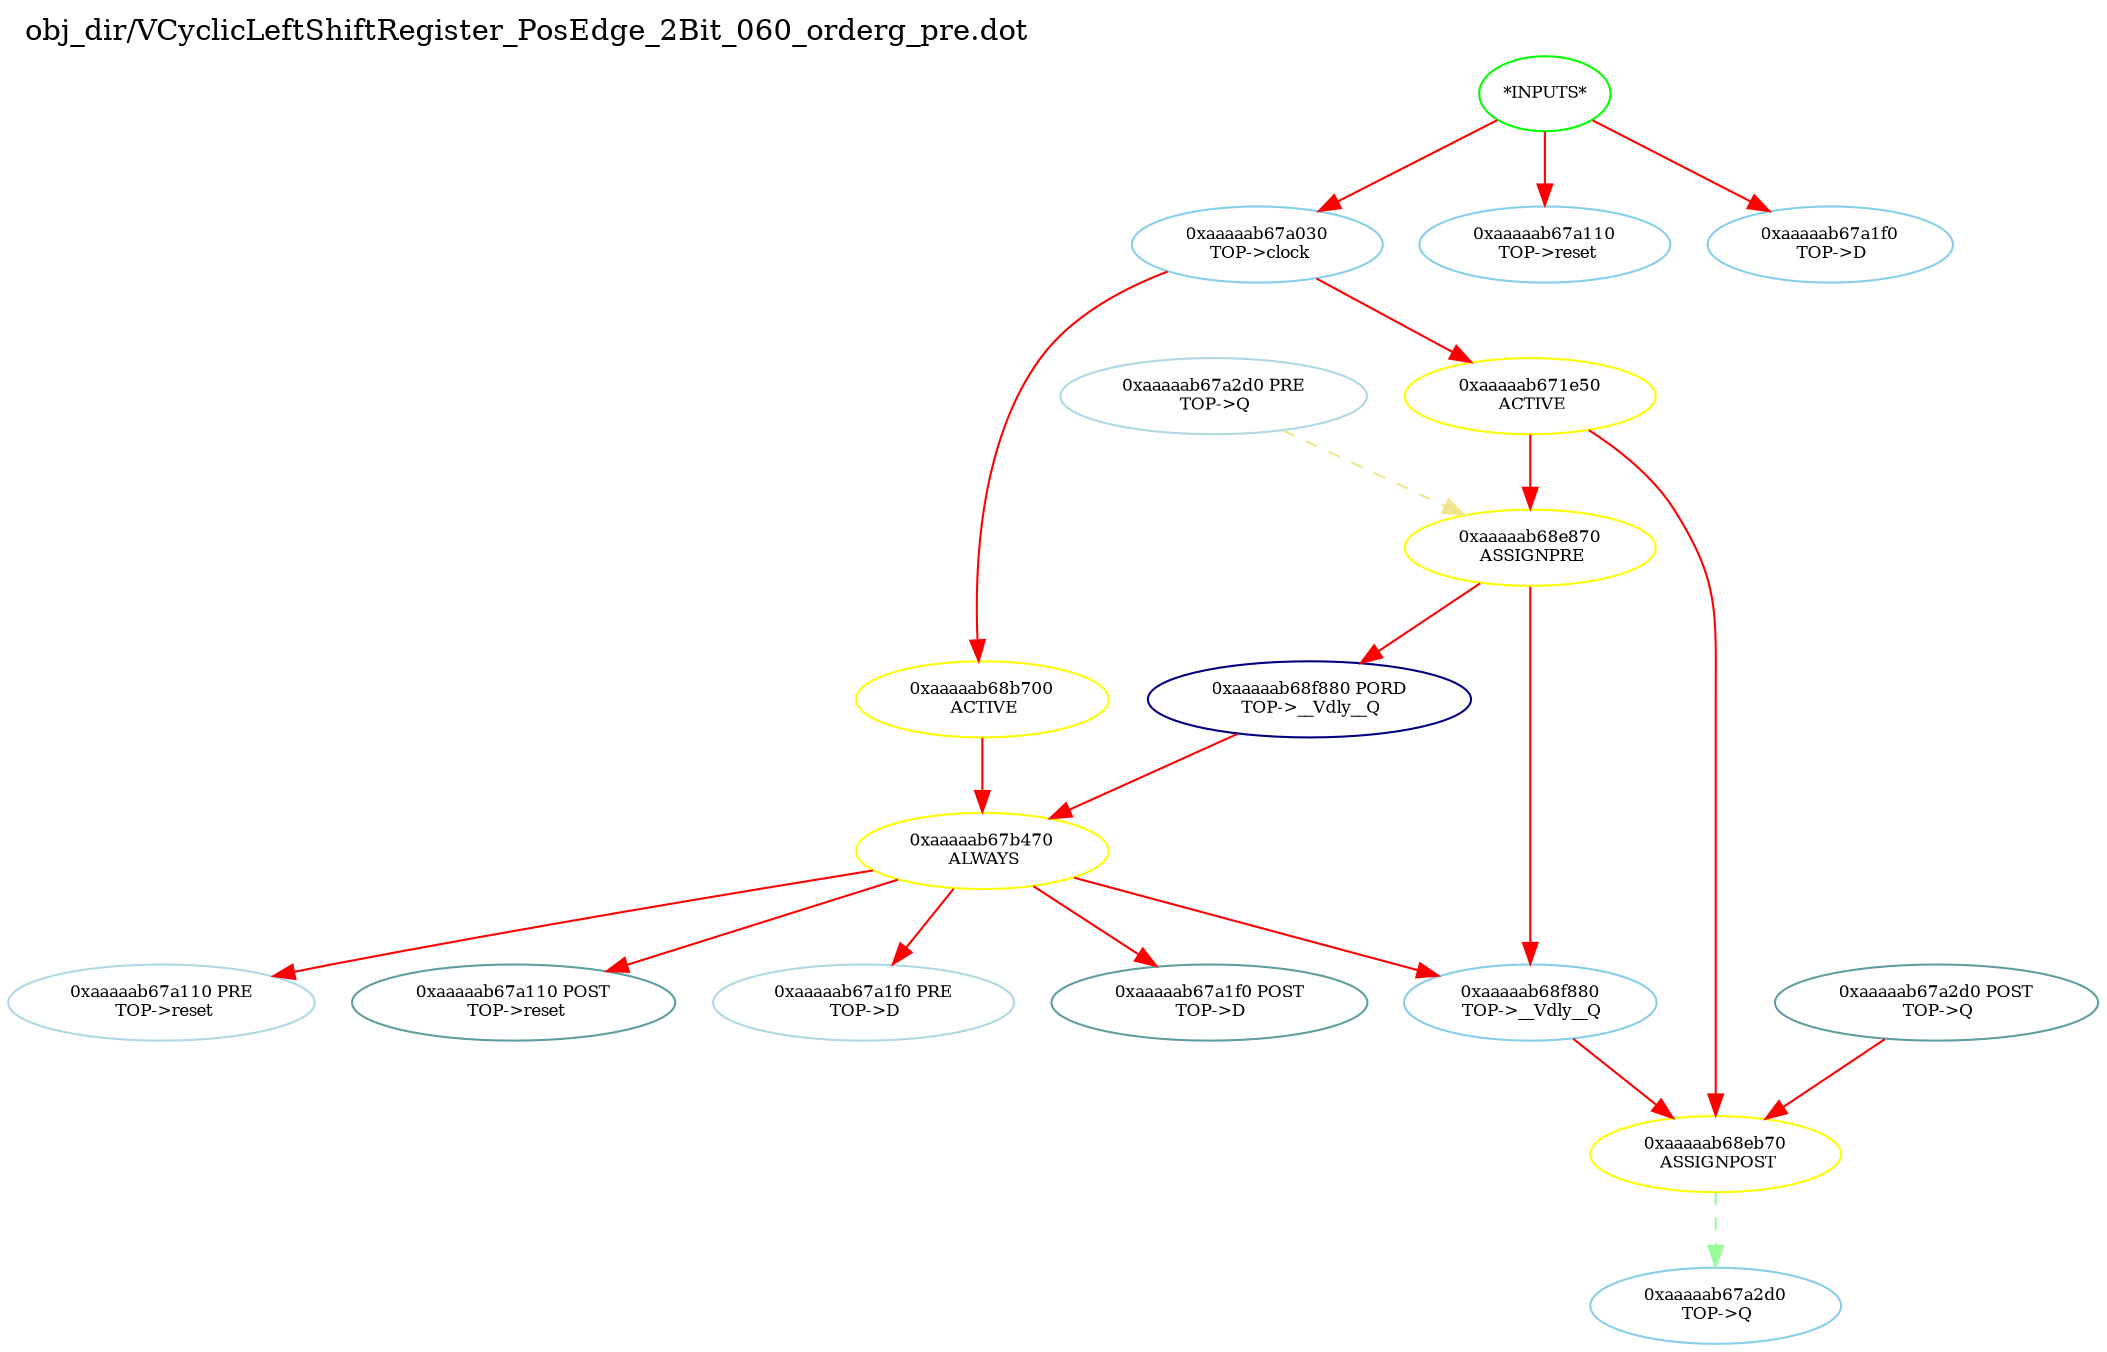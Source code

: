 digraph v3graph {
	graph	[label="obj_dir/VCyclicLeftShiftRegister_PosEdge_2Bit_060_orderg_pre.dot",
		 labelloc=t, labeljust=l,
		 //size="7.5,10",
		 rankdir=TB];
	n0	[fontsize=8 label="*INPUTS*", color=green];
	n0xaaaaab679e70_1	[fontsize=8 label="0xaaaaab67a030\n TOP->clock", color=skyblue];
	n0xaaaaab679e70_2	[fontsize=8 label="0xaaaaab67a110\n TOP->reset", color=skyblue];
	n0xaaaaab679e70_3	[fontsize=8 label="0xaaaaab67a1f0\n TOP->D", color=skyblue];
	n0xaaaaab679e70_4	[fontsize=8 label="0xaaaaab68b700\n ACTIVE", color=yellow];
	n0xaaaaab679e70_5	[fontsize=8 label="0xaaaaab67b470\n ALWAYS", color=yellow];
	n0xaaaaab679e70_6	[fontsize=8 label="0xaaaaab67a110 PRE\n TOP->reset", color=lightblue];
	n0xaaaaab679e70_7	[fontsize=8 label="0xaaaaab67a110 POST\n TOP->reset", color=CadetBlue];
	n0xaaaaab679e70_8	[fontsize=8 label="0xaaaaab67a1f0 PRE\n TOP->D", color=lightblue];
	n0xaaaaab679e70_9	[fontsize=8 label="0xaaaaab67a1f0 POST\n TOP->D", color=CadetBlue];
	n0xaaaaab679e70_10	[fontsize=8 label="0xaaaaab68f880 PORD\n TOP->__Vdly__Q", color=NavyBlue];
	n0xaaaaab679e70_11	[fontsize=8 label="0xaaaaab68f880\n TOP->__Vdly__Q", color=skyblue];
	n0xaaaaab679e70_12	[fontsize=8 label="0xaaaaab671e50\n ACTIVE", color=yellow];
	n0xaaaaab679e70_13	[fontsize=8 label="0xaaaaab68e870\n ASSIGNPRE", color=yellow];
	n0xaaaaab679e70_14	[fontsize=8 label="0xaaaaab67a2d0 PRE\n TOP->Q", color=lightblue];
	n0xaaaaab679e70_15	[fontsize=8 label="0xaaaaab68eb70\n ASSIGNPOST", color=yellow];
	n0xaaaaab679e70_16	[fontsize=8 label="0xaaaaab67a2d0\n TOP->Q", color=skyblue];
	n0xaaaaab679e70_17	[fontsize=8 label="0xaaaaab67a2d0 POST\n TOP->Q", color=CadetBlue];
	n0 -> n0xaaaaab679e70_1 [fontsize=8 label="" weight=1 color=red];
	n0 -> n0xaaaaab679e70_2 [fontsize=8 label="" weight=1 color=red];
	n0 -> n0xaaaaab679e70_3 [fontsize=8 label="" weight=1 color=red];
	n0xaaaaab679e70_1 -> n0xaaaaab679e70_4 [fontsize=8 label="" weight=8 color=red];
	n0xaaaaab679e70_1 -> n0xaaaaab679e70_12 [fontsize=8 label="" weight=8 color=red];
	n0xaaaaab679e70_4 -> n0xaaaaab679e70_5 [fontsize=8 label="" weight=32 color=red];
	n0xaaaaab679e70_5 -> n0xaaaaab679e70_6 [fontsize=8 label="" weight=32 color=red];
	n0xaaaaab679e70_5 -> n0xaaaaab679e70_7 [fontsize=8 label="" weight=2 color=red];
	n0xaaaaab679e70_5 -> n0xaaaaab679e70_8 [fontsize=8 label="" weight=32 color=red];
	n0xaaaaab679e70_5 -> n0xaaaaab679e70_9 [fontsize=8 label="" weight=2 color=red];
	n0xaaaaab679e70_5 -> n0xaaaaab679e70_11 [fontsize=8 label="" weight=32 color=red];
	n0xaaaaab679e70_10 -> n0xaaaaab679e70_5 [fontsize=8 label="" weight=32 color=red];
	n0xaaaaab679e70_11 -> n0xaaaaab679e70_15 [fontsize=8 label="" weight=8 color=red];
	n0xaaaaab679e70_12 -> n0xaaaaab679e70_13 [fontsize=8 label="" weight=32 color=red];
	n0xaaaaab679e70_12 -> n0xaaaaab679e70_15 [fontsize=8 label="" weight=32 color=red];
	n0xaaaaab679e70_13 -> n0xaaaaab679e70_10 [fontsize=8 label="" weight=32 color=red];
	n0xaaaaab679e70_13 -> n0xaaaaab679e70_11 [fontsize=8 label="" weight=32 color=red];
	n0xaaaaab679e70_14 -> n0xaaaaab679e70_13 [fontsize=8 label="" weight=3 color=khaki style=dashed];
	n0xaaaaab679e70_15 -> n0xaaaaab679e70_16 [fontsize=8 label="" weight=1 color=PaleGreen style=dashed];
	n0xaaaaab679e70_17 -> n0xaaaaab679e70_15 [fontsize=8 label="" weight=2 color=red];
}

